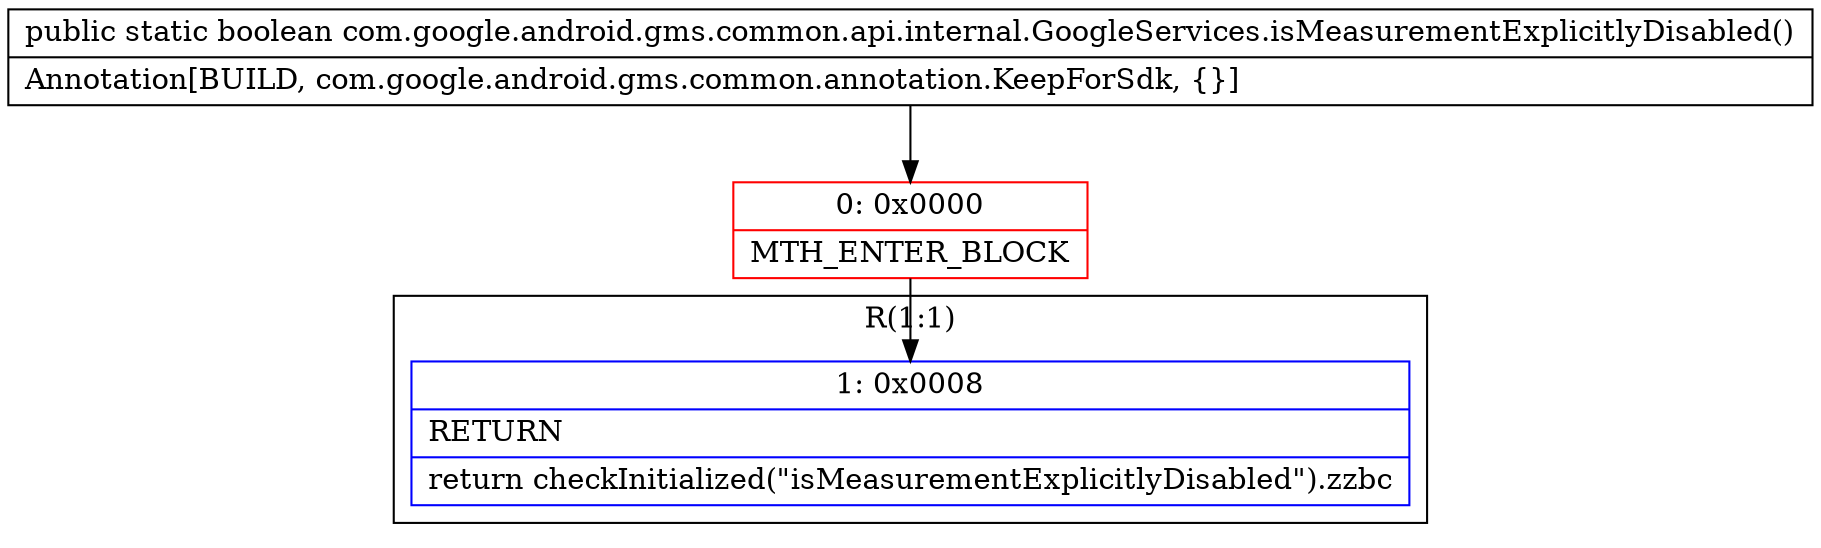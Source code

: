 digraph "CFG forcom.google.android.gms.common.api.internal.GoogleServices.isMeasurementExplicitlyDisabled()Z" {
subgraph cluster_Region_1937265809 {
label = "R(1:1)";
node [shape=record,color=blue];
Node_1 [shape=record,label="{1\:\ 0x0008|RETURN\l|return checkInitialized(\"isMeasurementExplicitlyDisabled\").zzbc\l}"];
}
Node_0 [shape=record,color=red,label="{0\:\ 0x0000|MTH_ENTER_BLOCK\l}"];
MethodNode[shape=record,label="{public static boolean com.google.android.gms.common.api.internal.GoogleServices.isMeasurementExplicitlyDisabled()  | Annotation[BUILD, com.google.android.gms.common.annotation.KeepForSdk, \{\}]\l}"];
MethodNode -> Node_0;
Node_0 -> Node_1;
}

